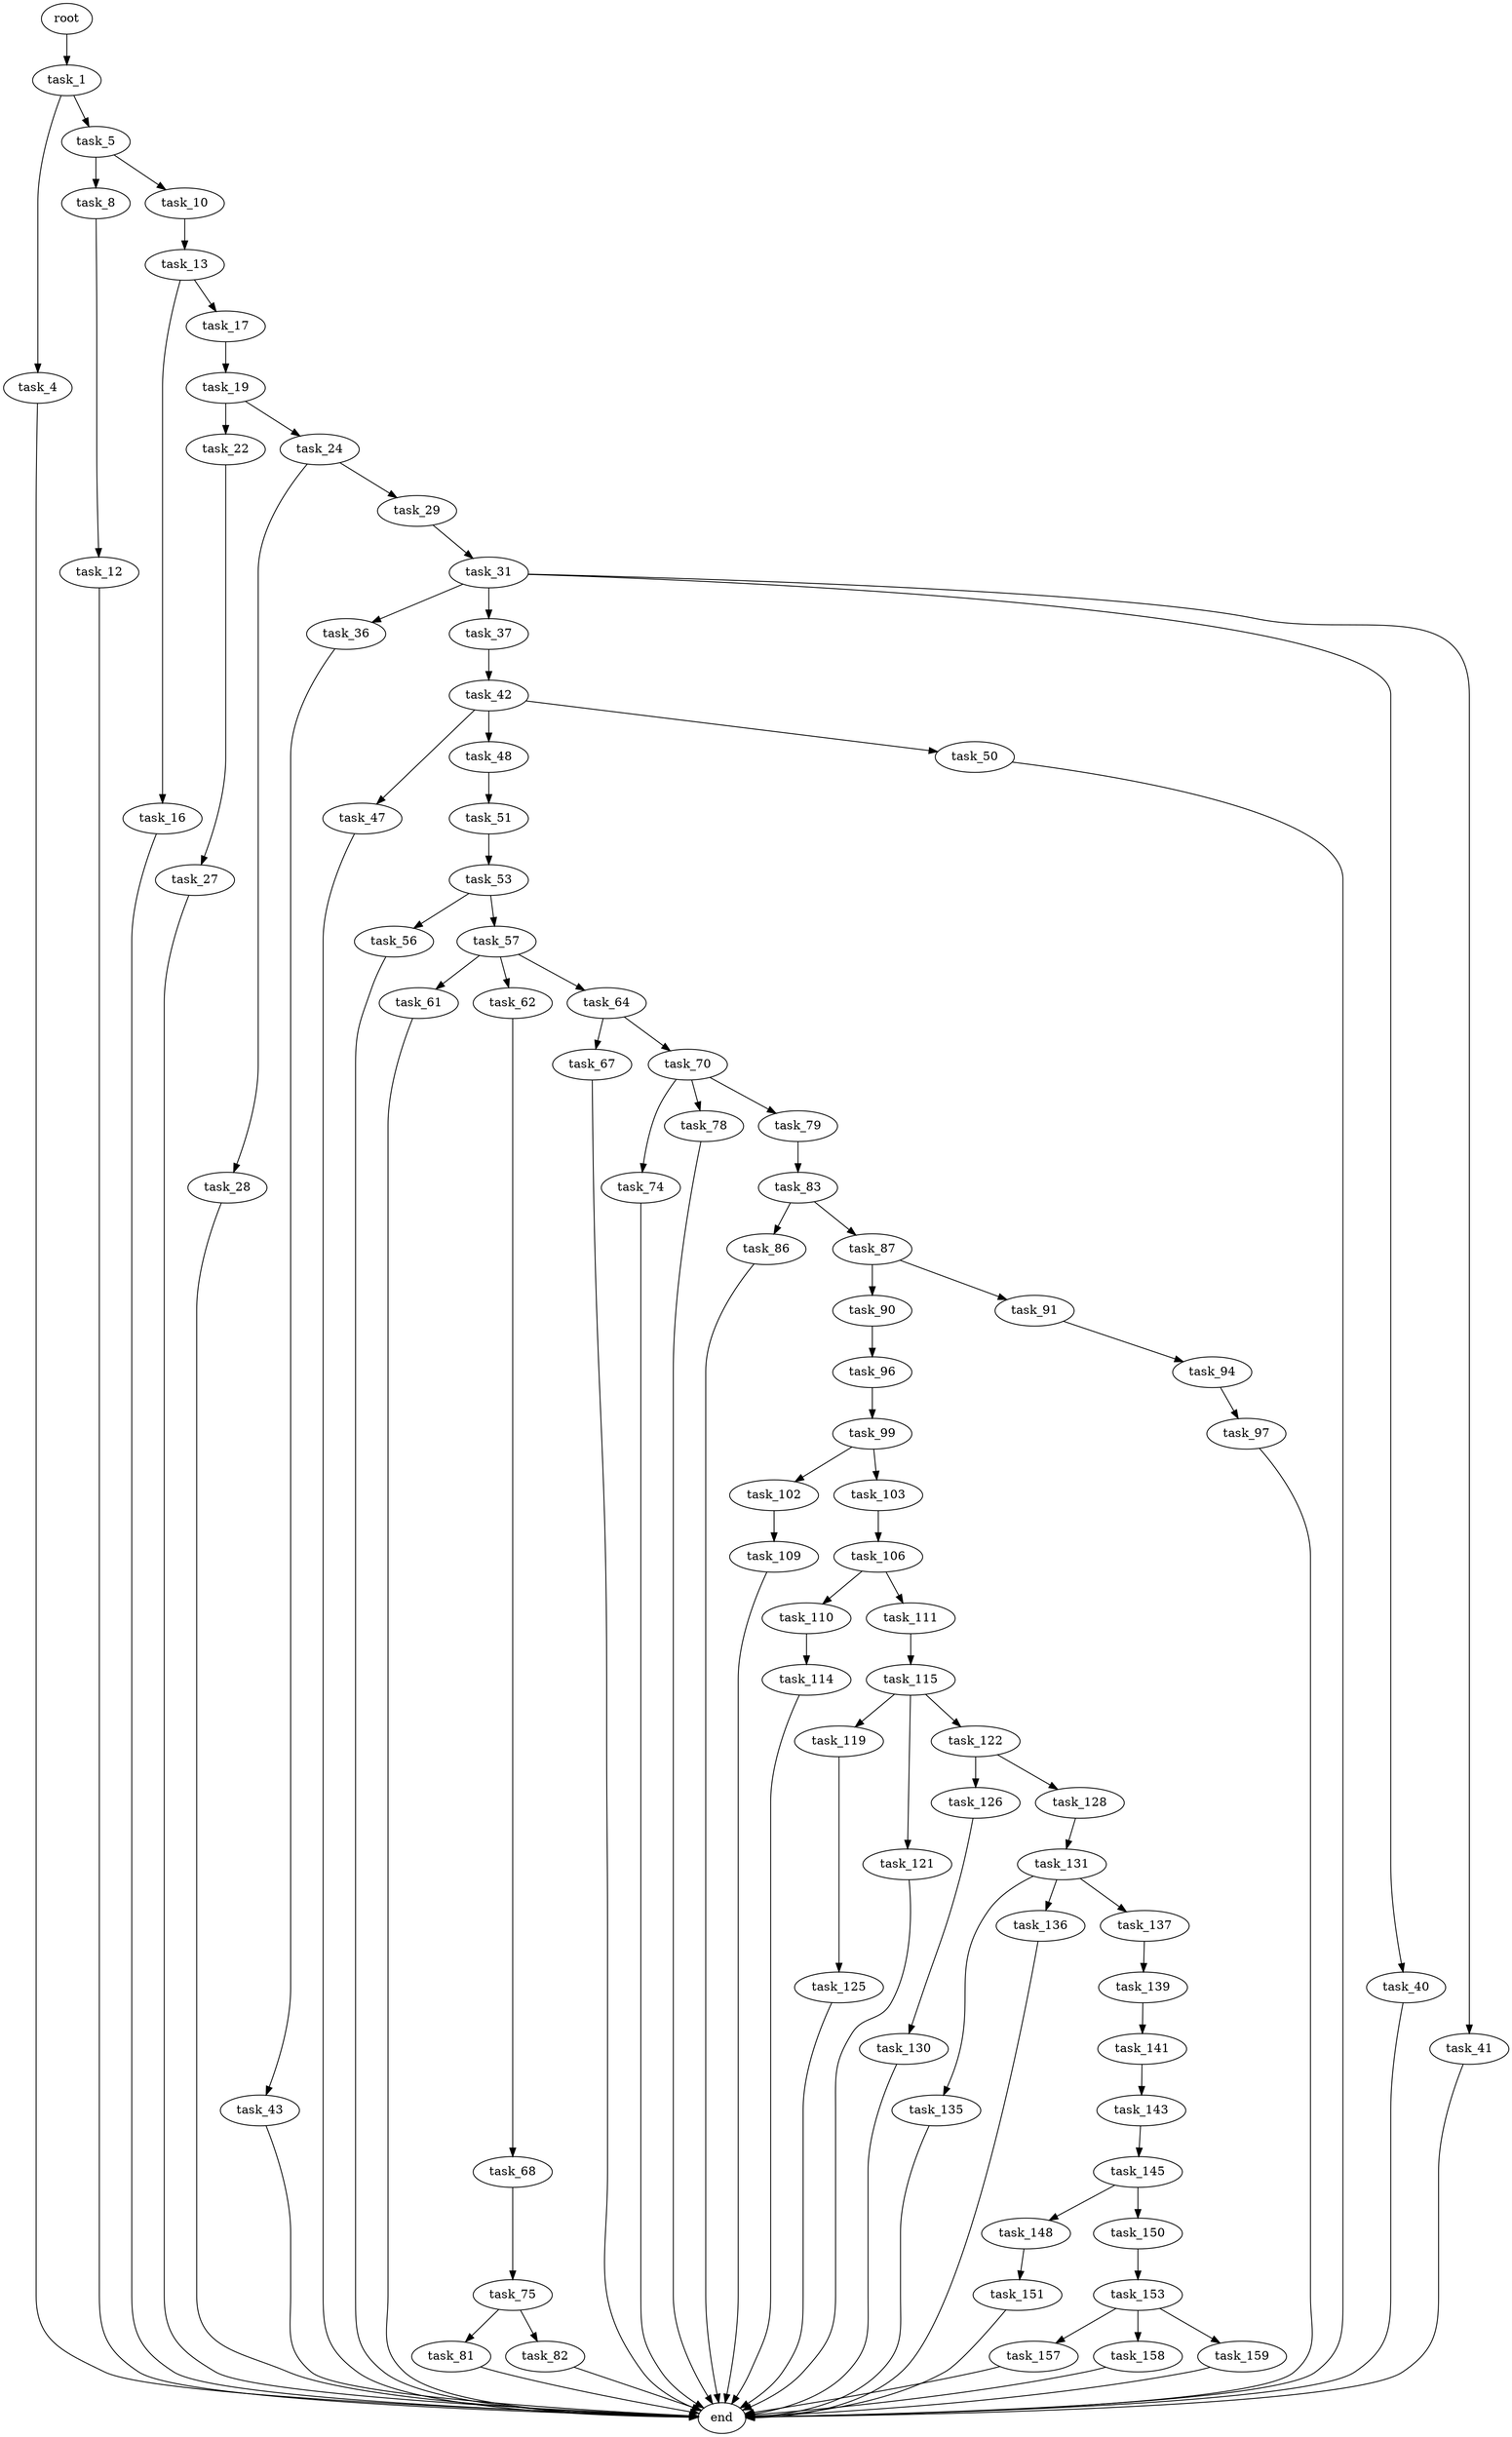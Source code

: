 digraph G {
  root [size="0.000000"];
  task_1 [size="439427294224.000000"];
  task_4 [size="1073741824000.000000"];
  task_5 [size="850415667469.000000"];
  task_8 [size="12663053545.000000"];
  task_10 [size="368293445632.000000"];
  task_12 [size="31718341891.000000"];
  task_13 [size="118075901035.000000"];
  task_16 [size="68719476736.000000"];
  task_17 [size="28991029248.000000"];
  task_19 [size="208999773949.000000"];
  task_22 [size="231928233984.000000"];
  task_24 [size="549755813888.000000"];
  task_27 [size="17037505064.000000"];
  task_28 [size="14806113875.000000"];
  task_29 [size="40592072963.000000"];
  task_31 [size="368293445632.000000"];
  task_36 [size="307768799069.000000"];
  task_37 [size="9459907880.000000"];
  task_40 [size="344211028935.000000"];
  task_41 [size="1360144629507.000000"];
  task_42 [size="21787841020.000000"];
  task_43 [size="40553452986.000000"];
  task_47 [size="368293445632.000000"];
  task_48 [size="782757789696.000000"];
  task_50 [size="320428499256.000000"];
  task_51 [size="44883435334.000000"];
  task_53 [size="489736224014.000000"];
  task_56 [size="12365090521.000000"];
  task_57 [size="8589934592.000000"];
  task_61 [size="7251241293.000000"];
  task_62 [size="279158624993.000000"];
  task_64 [size="18322690354.000000"];
  task_67 [size="2305932583.000000"];
  task_68 [size="40555703314.000000"];
  task_70 [size="231928233984.000000"];
  task_74 [size="1073741824000.000000"];
  task_75 [size="48724004033.000000"];
  task_78 [size="1052845130762.000000"];
  task_79 [size="816885104006.000000"];
  task_81 [size="8589934592.000000"];
  task_82 [size="430233662673.000000"];
  task_83 [size="8589934592.000000"];
  task_86 [size="12534245513.000000"];
  task_87 [size="8020386951.000000"];
  task_90 [size="17577440637.000000"];
  task_91 [size="83916283676.000000"];
  task_94 [size="368293445632.000000"];
  task_96 [size="13165194201.000000"];
  task_97 [size="14591846264.000000"];
  task_99 [size="1170655237.000000"];
  task_102 [size="2014182032.000000"];
  task_103 [size="843927903475.000000"];
  task_106 [size="13886025196.000000"];
  task_109 [size="20412015176.000000"];
  task_110 [size="134217728000.000000"];
  task_111 [size="29729010006.000000"];
  task_114 [size="28991029248.000000"];
  task_115 [size="134217728000.000000"];
  task_119 [size="83255295305.000000"];
  task_121 [size="90442031335.000000"];
  task_122 [size="1648625863.000000"];
  task_125 [size="1009324903613.000000"];
  task_126 [size="549755813888.000000"];
  task_128 [size="2773583558.000000"];
  task_130 [size="15599405265.000000"];
  task_131 [size="84338854166.000000"];
  task_135 [size="454097413526.000000"];
  task_136 [size="387296051466.000000"];
  task_137 [size="134217728000.000000"];
  task_139 [size="1073741824000.000000"];
  task_141 [size="368293445632.000000"];
  task_143 [size="456606820119.000000"];
  task_145 [size="782757789696.000000"];
  task_148 [size="549755813888.000000"];
  task_150 [size="19888338525.000000"];
  task_151 [size="796975062.000000"];
  task_153 [size="782757789696.000000"];
  task_157 [size="549755813888.000000"];
  task_158 [size="12730569538.000000"];
  task_159 [size="39788800167.000000"];
  end [size="0.000000"];

  root -> task_1 [size="1.000000"];
  task_1 -> task_4 [size="301989888.000000"];
  task_1 -> task_5 [size="301989888.000000"];
  task_4 -> end [size="1.000000"];
  task_5 -> task_8 [size="679477248.000000"];
  task_5 -> task_10 [size="679477248.000000"];
  task_8 -> task_12 [size="301989888.000000"];
  task_10 -> task_13 [size="411041792.000000"];
  task_12 -> end [size="1.000000"];
  task_13 -> task_16 [size="134217728.000000"];
  task_13 -> task_17 [size="134217728.000000"];
  task_16 -> end [size="1.000000"];
  task_17 -> task_19 [size="75497472.000000"];
  task_19 -> task_22 [size="679477248.000000"];
  task_19 -> task_24 [size="679477248.000000"];
  task_22 -> task_27 [size="301989888.000000"];
  task_24 -> task_28 [size="536870912.000000"];
  task_24 -> task_29 [size="536870912.000000"];
  task_27 -> end [size="1.000000"];
  task_28 -> end [size="1.000000"];
  task_29 -> task_31 [size="679477248.000000"];
  task_31 -> task_36 [size="411041792.000000"];
  task_31 -> task_37 [size="411041792.000000"];
  task_31 -> task_40 [size="411041792.000000"];
  task_31 -> task_41 [size="411041792.000000"];
  task_36 -> task_43 [size="679477248.000000"];
  task_37 -> task_42 [size="301989888.000000"];
  task_40 -> end [size="1.000000"];
  task_41 -> end [size="1.000000"];
  task_42 -> task_47 [size="411041792.000000"];
  task_42 -> task_48 [size="411041792.000000"];
  task_42 -> task_50 [size="411041792.000000"];
  task_43 -> end [size="1.000000"];
  task_47 -> end [size="1.000000"];
  task_48 -> task_51 [size="679477248.000000"];
  task_50 -> end [size="1.000000"];
  task_51 -> task_53 [size="134217728.000000"];
  task_53 -> task_56 [size="411041792.000000"];
  task_53 -> task_57 [size="411041792.000000"];
  task_56 -> end [size="1.000000"];
  task_57 -> task_61 [size="33554432.000000"];
  task_57 -> task_62 [size="33554432.000000"];
  task_57 -> task_64 [size="33554432.000000"];
  task_61 -> end [size="1.000000"];
  task_62 -> task_68 [size="301989888.000000"];
  task_64 -> task_67 [size="536870912.000000"];
  task_64 -> task_70 [size="536870912.000000"];
  task_67 -> end [size="1.000000"];
  task_68 -> task_75 [size="33554432.000000"];
  task_70 -> task_74 [size="301989888.000000"];
  task_70 -> task_78 [size="301989888.000000"];
  task_70 -> task_79 [size="301989888.000000"];
  task_74 -> end [size="1.000000"];
  task_75 -> task_81 [size="75497472.000000"];
  task_75 -> task_82 [size="75497472.000000"];
  task_78 -> end [size="1.000000"];
  task_79 -> task_83 [size="536870912.000000"];
  task_81 -> end [size="1.000000"];
  task_82 -> end [size="1.000000"];
  task_83 -> task_86 [size="33554432.000000"];
  task_83 -> task_87 [size="33554432.000000"];
  task_86 -> end [size="1.000000"];
  task_87 -> task_90 [size="536870912.000000"];
  task_87 -> task_91 [size="536870912.000000"];
  task_90 -> task_96 [size="301989888.000000"];
  task_91 -> task_94 [size="75497472.000000"];
  task_94 -> task_97 [size="411041792.000000"];
  task_96 -> task_99 [size="679477248.000000"];
  task_97 -> end [size="1.000000"];
  task_99 -> task_102 [size="33554432.000000"];
  task_99 -> task_103 [size="33554432.000000"];
  task_102 -> task_109 [size="33554432.000000"];
  task_103 -> task_106 [size="679477248.000000"];
  task_106 -> task_110 [size="411041792.000000"];
  task_106 -> task_111 [size="411041792.000000"];
  task_109 -> end [size="1.000000"];
  task_110 -> task_114 [size="209715200.000000"];
  task_111 -> task_115 [size="679477248.000000"];
  task_114 -> end [size="1.000000"];
  task_115 -> task_119 [size="209715200.000000"];
  task_115 -> task_121 [size="209715200.000000"];
  task_115 -> task_122 [size="209715200.000000"];
  task_119 -> task_125 [size="75497472.000000"];
  task_121 -> end [size="1.000000"];
  task_122 -> task_126 [size="33554432.000000"];
  task_122 -> task_128 [size="33554432.000000"];
  task_125 -> end [size="1.000000"];
  task_126 -> task_130 [size="536870912.000000"];
  task_128 -> task_131 [size="301989888.000000"];
  task_130 -> end [size="1.000000"];
  task_131 -> task_135 [size="75497472.000000"];
  task_131 -> task_136 [size="75497472.000000"];
  task_131 -> task_137 [size="75497472.000000"];
  task_135 -> end [size="1.000000"];
  task_136 -> end [size="1.000000"];
  task_137 -> task_139 [size="209715200.000000"];
  task_139 -> task_141 [size="838860800.000000"];
  task_141 -> task_143 [size="411041792.000000"];
  task_143 -> task_145 [size="411041792.000000"];
  task_145 -> task_148 [size="679477248.000000"];
  task_145 -> task_150 [size="679477248.000000"];
  task_148 -> task_151 [size="536870912.000000"];
  task_150 -> task_153 [size="536870912.000000"];
  task_151 -> end [size="1.000000"];
  task_153 -> task_157 [size="679477248.000000"];
  task_153 -> task_158 [size="679477248.000000"];
  task_153 -> task_159 [size="679477248.000000"];
  task_157 -> end [size="1.000000"];
  task_158 -> end [size="1.000000"];
  task_159 -> end [size="1.000000"];
}
